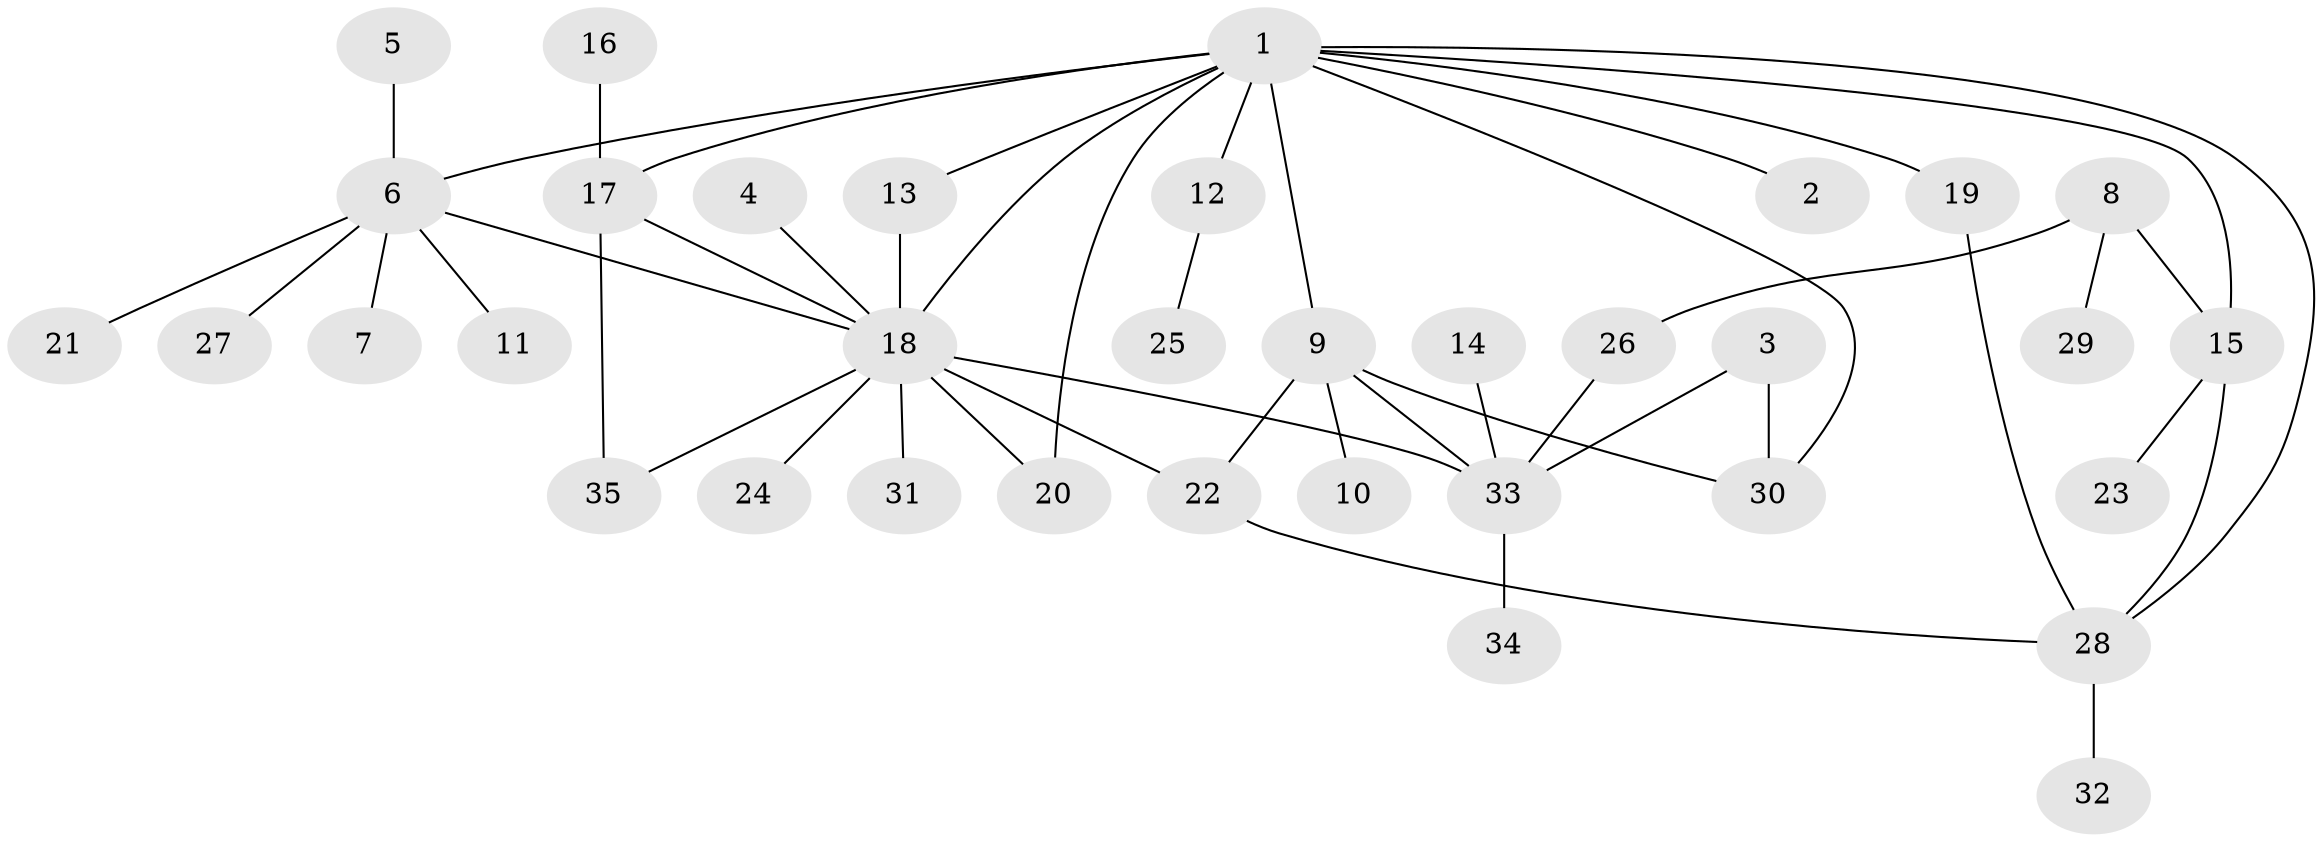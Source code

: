 // original degree distribution, {6: 0.043478260869565216, 14: 0.014492753623188406, 1: 0.5652173913043478, 8: 0.014492753623188406, 4: 0.028985507246376812, 13: 0.014492753623188406, 7: 0.014492753623188406, 5: 0.028985507246376812, 2: 0.2318840579710145, 9: 0.014492753623188406, 3: 0.028985507246376812}
// Generated by graph-tools (version 1.1) at 2025/01/03/09/25 03:01:40]
// undirected, 35 vertices, 47 edges
graph export_dot {
graph [start="1"]
  node [color=gray90,style=filled];
  1;
  2;
  3;
  4;
  5;
  6;
  7;
  8;
  9;
  10;
  11;
  12;
  13;
  14;
  15;
  16;
  17;
  18;
  19;
  20;
  21;
  22;
  23;
  24;
  25;
  26;
  27;
  28;
  29;
  30;
  31;
  32;
  33;
  34;
  35;
  1 -- 2 [weight=1.0];
  1 -- 6 [weight=1.0];
  1 -- 9 [weight=1.0];
  1 -- 12 [weight=1.0];
  1 -- 13 [weight=1.0];
  1 -- 15 [weight=1.0];
  1 -- 17 [weight=1.0];
  1 -- 18 [weight=1.0];
  1 -- 19 [weight=1.0];
  1 -- 20 [weight=1.0];
  1 -- 28 [weight=1.0];
  1 -- 30 [weight=1.0];
  3 -- 30 [weight=1.0];
  3 -- 33 [weight=1.0];
  4 -- 18 [weight=1.0];
  5 -- 6 [weight=1.0];
  6 -- 7 [weight=1.0];
  6 -- 11 [weight=1.0];
  6 -- 18 [weight=1.0];
  6 -- 21 [weight=1.0];
  6 -- 27 [weight=1.0];
  8 -- 15 [weight=1.0];
  8 -- 26 [weight=1.0];
  8 -- 29 [weight=1.0];
  9 -- 10 [weight=1.0];
  9 -- 22 [weight=1.0];
  9 -- 30 [weight=1.0];
  9 -- 33 [weight=1.0];
  12 -- 25 [weight=1.0];
  13 -- 18 [weight=1.0];
  14 -- 33 [weight=1.0];
  15 -- 23 [weight=1.0];
  15 -- 28 [weight=1.0];
  16 -- 17 [weight=1.0];
  17 -- 18 [weight=1.0];
  17 -- 35 [weight=1.0];
  18 -- 20 [weight=1.0];
  18 -- 22 [weight=1.0];
  18 -- 24 [weight=1.0];
  18 -- 31 [weight=1.0];
  18 -- 33 [weight=1.0];
  18 -- 35 [weight=1.0];
  19 -- 28 [weight=1.0];
  22 -- 28 [weight=1.0];
  26 -- 33 [weight=1.0];
  28 -- 32 [weight=1.0];
  33 -- 34 [weight=1.0];
}
